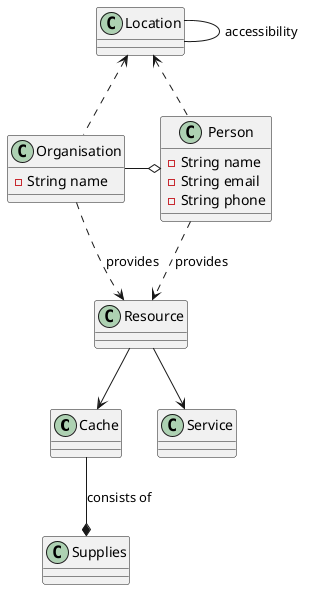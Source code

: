 @startuml

Class Cache {
}

Class Location {
}

Class Organisation {
   -String name
}

Class Person {
   -String name
   -String email
   -String phone
}

Class Resource {
}

Class Service {
}

Class Supplies {
}


Cache --* Supplies : consists of

Location -- Location : accessibility

Organisation ..> Resource : provides
Person       ..> Resource : provides

Resource --> Cache
Resource --> Service

Organisation -o Person

Location <.. Organisation
Location <.. Person

@enduml

